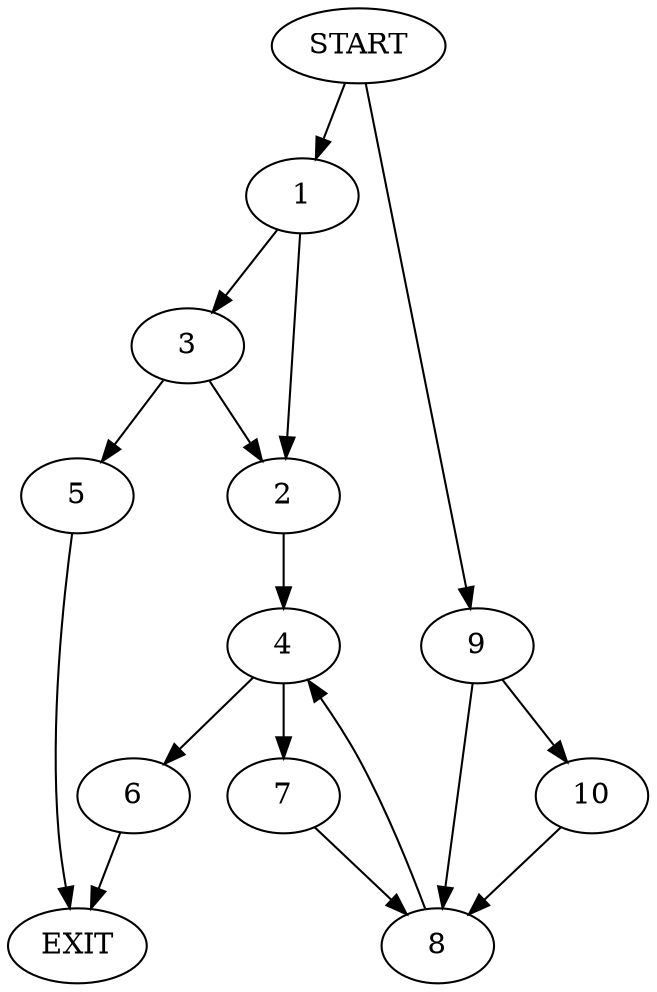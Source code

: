 digraph {
0 [label="START"]
11 [label="EXIT"]
0 -> 1
1 -> 2
1 -> 3
2 -> 4
3 -> 2
3 -> 5
5 -> 11
4 -> 6
4 -> 7
7 -> 8
6 -> 11
8 -> 4
0 -> 9
9 -> 8
9 -> 10
10 -> 8
}
